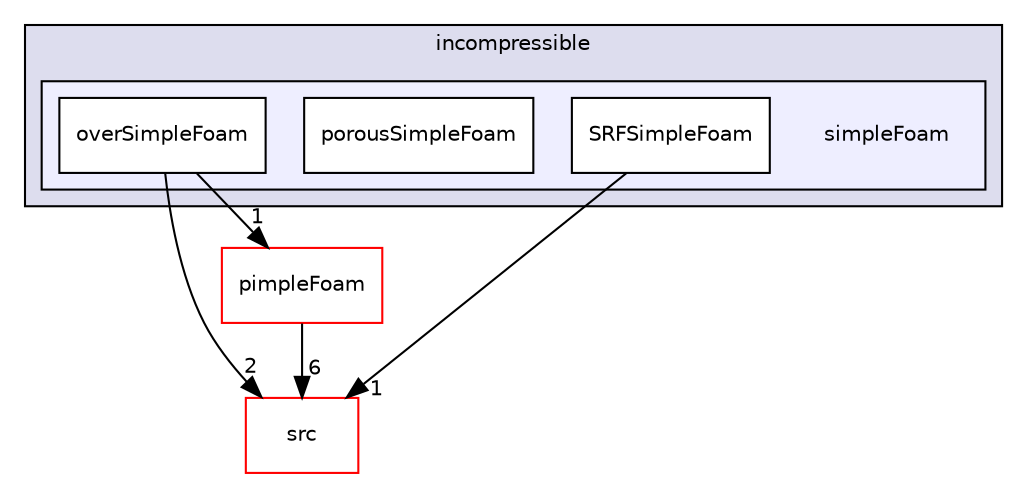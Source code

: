 digraph "applications/solvers/incompressible/simpleFoam" {
  bgcolor=transparent;
  compound=true
  node [ fontsize="10", fontname="Helvetica"];
  edge [ labelfontsize="10", labelfontname="Helvetica"];
  subgraph clusterdir_2a80a7eee79ab677323c49fed47bf4a4 {
    graph [ bgcolor="#ddddee", pencolor="black", label="incompressible" fontname="Helvetica", fontsize="10", URL="dir_2a80a7eee79ab677323c49fed47bf4a4.html"]
  subgraph clusterdir_e60ee3723b55ccdaf7511a7c56716fa2 {
    graph [ bgcolor="#eeeeff", pencolor="black", label="" URL="dir_e60ee3723b55ccdaf7511a7c56716fa2.html"];
    dir_e60ee3723b55ccdaf7511a7c56716fa2 [shape=plaintext label="simpleFoam"];
    dir_eb7acb059789188a01f5b238593df434 [shape=box label="overSimpleFoam" color="black" fillcolor="white" style="filled" URL="dir_eb7acb059789188a01f5b238593df434.html"];
    dir_03decea705bc0c0c22f85f91452a296f [shape=box label="porousSimpleFoam" color="black" fillcolor="white" style="filled" URL="dir_03decea705bc0c0c22f85f91452a296f.html"];
    dir_3dbf137c7c3aeb07ecef6f1ab27d6139 [shape=box label="SRFSimpleFoam" color="black" fillcolor="white" style="filled" URL="dir_3dbf137c7c3aeb07ecef6f1ab27d6139.html"];
  }
  }
  dir_68267d1309a1af8e8297ef4c3efbcdba [shape=box label="src" color="red" URL="dir_68267d1309a1af8e8297ef4c3efbcdba.html"];
  dir_98e028252b14d2134a5971db69393518 [shape=box label="pimpleFoam" color="red" URL="dir_98e028252b14d2134a5971db69393518.html"];
  dir_3dbf137c7c3aeb07ecef6f1ab27d6139->dir_68267d1309a1af8e8297ef4c3efbcdba [headlabel="1", labeldistance=1.5 headhref="dir_000064_000499.html"];
  dir_eb7acb059789188a01f5b238593df434->dir_68267d1309a1af8e8297ef4c3efbcdba [headlabel="2", labeldistance=1.5 headhref="dir_000062_000499.html"];
  dir_eb7acb059789188a01f5b238593df434->dir_98e028252b14d2134a5971db69393518 [headlabel="1", labeldistance=1.5 headhref="dir_000062_000017.html"];
  dir_98e028252b14d2134a5971db69393518->dir_68267d1309a1af8e8297ef4c3efbcdba [headlabel="6", labeldistance=1.5 headhref="dir_000017_000499.html"];
}
